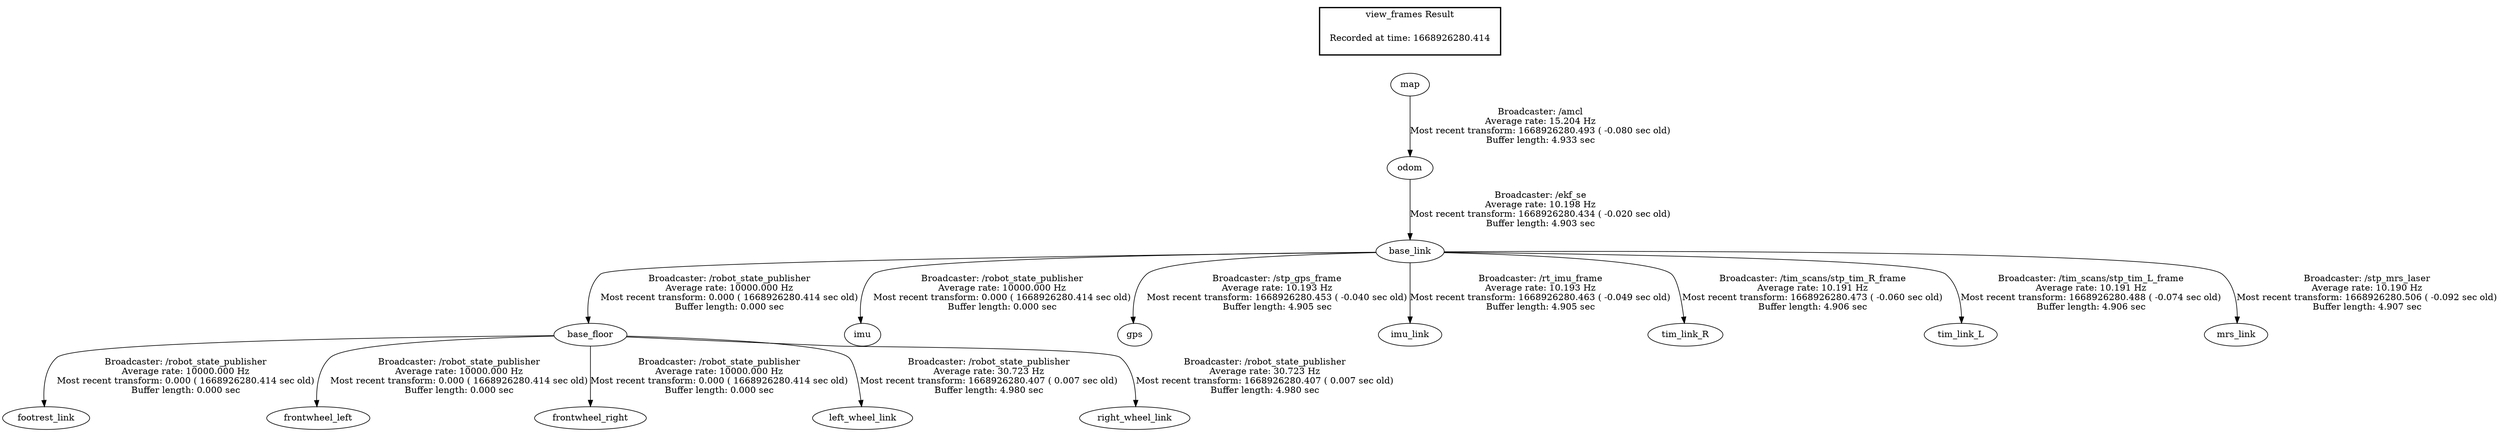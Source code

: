 digraph G {
"base_link" -> "base_floor"[label="Broadcaster: /robot_state_publisher\nAverage rate: 10000.000 Hz\nMost recent transform: 0.000 ( 1668926280.414 sec old)\nBuffer length: 0.000 sec\n"];
"odom" -> "base_link"[label="Broadcaster: /ekf_se\nAverage rate: 10.198 Hz\nMost recent transform: 1668926280.434 ( -0.020 sec old)\nBuffer length: 4.903 sec\n"];
"base_floor" -> "footrest_link"[label="Broadcaster: /robot_state_publisher\nAverage rate: 10000.000 Hz\nMost recent transform: 0.000 ( 1668926280.414 sec old)\nBuffer length: 0.000 sec\n"];
"base_floor" -> "frontwheel_left"[label="Broadcaster: /robot_state_publisher\nAverage rate: 10000.000 Hz\nMost recent transform: 0.000 ( 1668926280.414 sec old)\nBuffer length: 0.000 sec\n"];
"base_floor" -> "frontwheel_right"[label="Broadcaster: /robot_state_publisher\nAverage rate: 10000.000 Hz\nMost recent transform: 0.000 ( 1668926280.414 sec old)\nBuffer length: 0.000 sec\n"];
"base_link" -> "imu"[label="Broadcaster: /robot_state_publisher\nAverage rate: 10000.000 Hz\nMost recent transform: 0.000 ( 1668926280.414 sec old)\nBuffer length: 0.000 sec\n"];
"base_floor" -> "left_wheel_link"[label="Broadcaster: /robot_state_publisher\nAverage rate: 30.723 Hz\nMost recent transform: 1668926280.407 ( 0.007 sec old)\nBuffer length: 4.980 sec\n"];
"base_floor" -> "right_wheel_link"[label="Broadcaster: /robot_state_publisher\nAverage rate: 30.723 Hz\nMost recent transform: 1668926280.407 ( 0.007 sec old)\nBuffer length: 4.980 sec\n"];
"map" -> "odom"[label="Broadcaster: /amcl\nAverage rate: 15.204 Hz\nMost recent transform: 1668926280.493 ( -0.080 sec old)\nBuffer length: 4.933 sec\n"];
"base_link" -> "gps"[label="Broadcaster: /stp_gps_frame\nAverage rate: 10.193 Hz\nMost recent transform: 1668926280.453 ( -0.040 sec old)\nBuffer length: 4.905 sec\n"];
"base_link" -> "imu_link"[label="Broadcaster: /rt_imu_frame\nAverage rate: 10.193 Hz\nMost recent transform: 1668926280.463 ( -0.049 sec old)\nBuffer length: 4.905 sec\n"];
"base_link" -> "tim_link_R"[label="Broadcaster: /tim_scans/stp_tim_R_frame\nAverage rate: 10.191 Hz\nMost recent transform: 1668926280.473 ( -0.060 sec old)\nBuffer length: 4.906 sec\n"];
"base_link" -> "tim_link_L"[label="Broadcaster: /tim_scans/stp_tim_L_frame\nAverage rate: 10.191 Hz\nMost recent transform: 1668926280.488 ( -0.074 sec old)\nBuffer length: 4.906 sec\n"];
"base_link" -> "mrs_link"[label="Broadcaster: /stp_mrs_laser\nAverage rate: 10.190 Hz\nMost recent transform: 1668926280.506 ( -0.092 sec old)\nBuffer length: 4.907 sec\n"];
edge [style=invis];
 subgraph cluster_legend { style=bold; color=black; label ="view_frames Result";
"Recorded at time: 1668926280.414"[ shape=plaintext ] ;
 }->"map";
}
